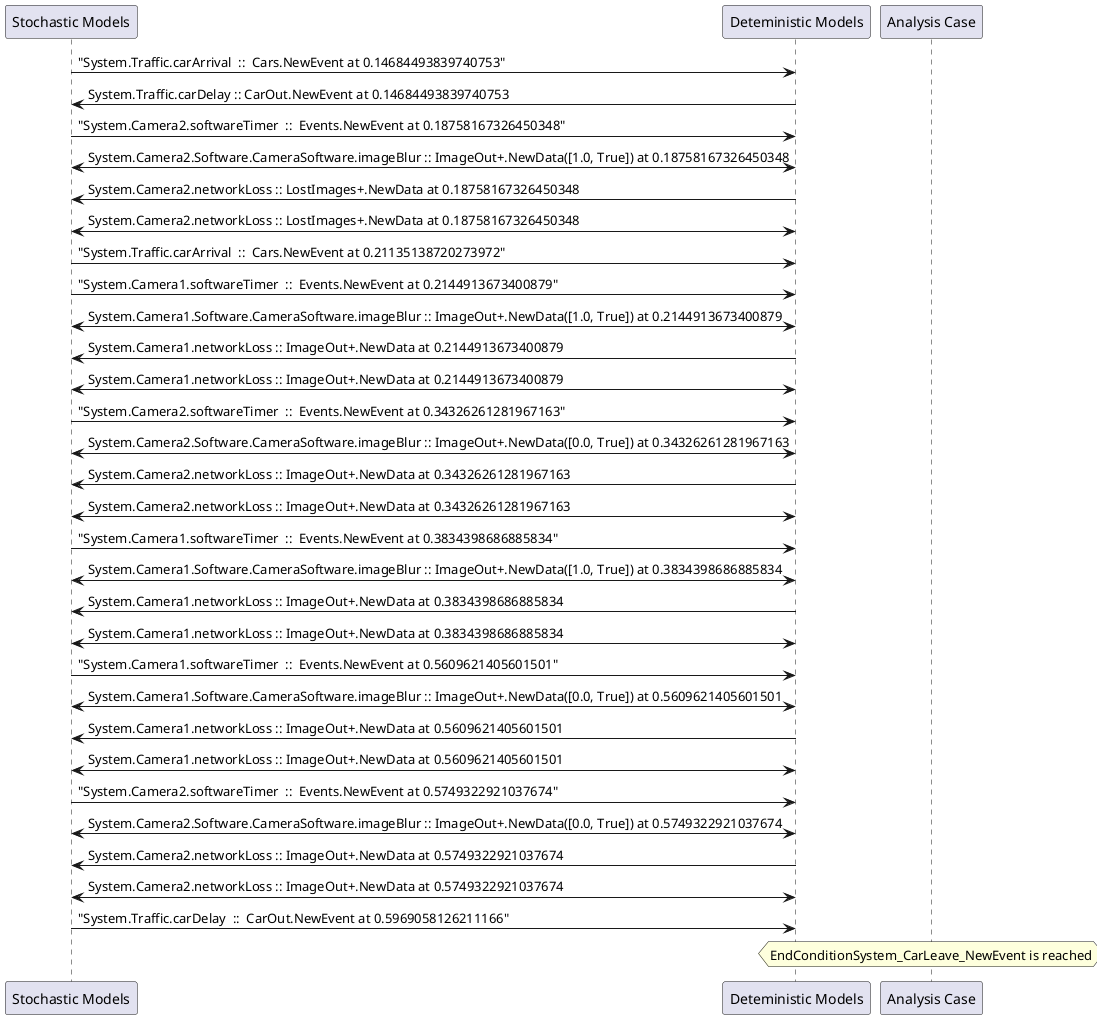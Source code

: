 
	@startuml
	participant "Stochastic Models" as stochmodel
	participant "Deteministic Models" as detmodel
	participant "Analysis Case" as analysis
	{28830_stop} stochmodel -> detmodel : "System.Traffic.carArrival  ::  Cars.NewEvent at 0.14684493839740753"
{28841_start} detmodel -> stochmodel : System.Traffic.carDelay :: CarOut.NewEvent at 0.14684493839740753
{28815_stop} stochmodel -> detmodel : "System.Camera2.softwareTimer  ::  Events.NewEvent at 0.18758167326450348"
detmodel <-> stochmodel : System.Camera2.Software.CameraSoftware.imageBlur :: ImageOut+.NewData([1.0, True]) at 0.18758167326450348
detmodel -> stochmodel : System.Camera2.networkLoss :: LostImages+.NewData at 0.18758167326450348
detmodel <-> stochmodel : System.Camera2.networkLoss :: LostImages+.NewData at 0.18758167326450348
{28831_stop} stochmodel -> detmodel : "System.Traffic.carArrival  ::  Cars.NewEvent at 0.21135138720273972"
{28799_stop} stochmodel -> detmodel : "System.Camera1.softwareTimer  ::  Events.NewEvent at 0.2144913673400879"
detmodel <-> stochmodel : System.Camera1.Software.CameraSoftware.imageBlur :: ImageOut+.NewData([1.0, True]) at 0.2144913673400879
detmodel -> stochmodel : System.Camera1.networkLoss :: ImageOut+.NewData at 0.2144913673400879
detmodel <-> stochmodel : System.Camera1.networkLoss :: ImageOut+.NewData at 0.2144913673400879
{28816_stop} stochmodel -> detmodel : "System.Camera2.softwareTimer  ::  Events.NewEvent at 0.34326261281967163"
detmodel <-> stochmodel : System.Camera2.Software.CameraSoftware.imageBlur :: ImageOut+.NewData([0.0, True]) at 0.34326261281967163
detmodel -> stochmodel : System.Camera2.networkLoss :: ImageOut+.NewData at 0.34326261281967163
detmodel <-> stochmodel : System.Camera2.networkLoss :: ImageOut+.NewData at 0.34326261281967163
{28800_stop} stochmodel -> detmodel : "System.Camera1.softwareTimer  ::  Events.NewEvent at 0.3834398686885834"
detmodel <-> stochmodel : System.Camera1.Software.CameraSoftware.imageBlur :: ImageOut+.NewData([1.0, True]) at 0.3834398686885834
detmodel -> stochmodel : System.Camera1.networkLoss :: ImageOut+.NewData at 0.3834398686885834
detmodel <-> stochmodel : System.Camera1.networkLoss :: ImageOut+.NewData at 0.3834398686885834
{28801_stop} stochmodel -> detmodel : "System.Camera1.softwareTimer  ::  Events.NewEvent at 0.5609621405601501"
detmodel <-> stochmodel : System.Camera1.Software.CameraSoftware.imageBlur :: ImageOut+.NewData([0.0, True]) at 0.5609621405601501
detmodel -> stochmodel : System.Camera1.networkLoss :: ImageOut+.NewData at 0.5609621405601501
detmodel <-> stochmodel : System.Camera1.networkLoss :: ImageOut+.NewData at 0.5609621405601501
{28817_stop} stochmodel -> detmodel : "System.Camera2.softwareTimer  ::  Events.NewEvent at 0.5749322921037674"
detmodel <-> stochmodel : System.Camera2.Software.CameraSoftware.imageBlur :: ImageOut+.NewData([0.0, True]) at 0.5749322921037674
detmodel -> stochmodel : System.Camera2.networkLoss :: ImageOut+.NewData at 0.5749322921037674
detmodel <-> stochmodel : System.Camera2.networkLoss :: ImageOut+.NewData at 0.5749322921037674
{28841_stop} stochmodel -> detmodel : "System.Traffic.carDelay  ::  CarOut.NewEvent at 0.5969058126211166"
{28841_start} <-> {28841_stop} : delay
hnote over analysis 
EndConditionSystem_CarLeave_NewEvent is reached
endnote
@enduml